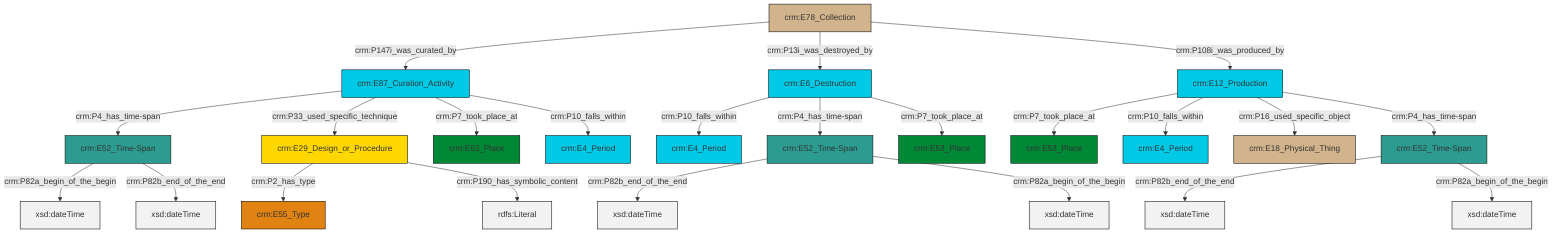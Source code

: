 graph TD
classDef Literal fill:#f2f2f2,stroke:#000000;
classDef CRM_Entity fill:#FFFFFF,stroke:#000000;
classDef Temporal_Entity fill:#00C9E6, stroke:#000000;
classDef Type fill:#E18312, stroke:#000000;
classDef Time-Span fill:#2C9C91, stroke:#000000;
classDef Appellation fill:#FFEB7F, stroke:#000000;
classDef Place fill:#008836, stroke:#000000;
classDef Persistent_Item fill:#B266B2, stroke:#000000;
classDef Conceptual_Object fill:#FFD700, stroke:#000000;
classDef Physical_Thing fill:#D2B48C, stroke:#000000;
classDef Actor fill:#f58aad, stroke:#000000;
classDef PC_Classes fill:#4ce600, stroke:#000000;
classDef Multi fill:#cccccc,stroke:#000000;

0["crm:E12_Production"]:::Temporal_Entity -->|crm:P7_took_place_at| 1["crm:E53_Place"]:::Place
2["crm:E29_Design_or_Procedure"]:::Conceptual_Object -->|crm:P2_has_type| 3["crm:E55_Type"]:::Type
6["crm:E87_Curation_Activity"]:::Temporal_Entity -->|crm:P4_has_time-span| 7["crm:E52_Time-Span"]:::Time-Span
14["crm:E6_Destruction"]:::Temporal_Entity -->|crm:P10_falls_within| 15["crm:E4_Period"]:::Temporal_Entity
0["crm:E12_Production"]:::Temporal_Entity -->|crm:P10_falls_within| 17["crm:E4_Period"]:::Temporal_Entity
14["crm:E6_Destruction"]:::Temporal_Entity -->|crm:P4_has_time-span| 18["crm:E52_Time-Span"]:::Time-Span
10["crm:E78_Collection"]:::Physical_Thing -->|crm:P147i_was_curated_by| 6["crm:E87_Curation_Activity"]:::Temporal_Entity
6["crm:E87_Curation_Activity"]:::Temporal_Entity -->|crm:P33_used_specific_technique| 2["crm:E29_Design_or_Procedure"]:::Conceptual_Object
0["crm:E12_Production"]:::Temporal_Entity -->|crm:P16_used_specific_object| 4["crm:E18_Physical_Thing"]:::Physical_Thing
18["crm:E52_Time-Span"]:::Time-Span -->|crm:P82b_end_of_the_end| 20[xsd:dateTime]:::Literal
21["crm:E52_Time-Span"]:::Time-Span -->|crm:P82b_end_of_the_end| 22[xsd:dateTime]:::Literal
21["crm:E52_Time-Span"]:::Time-Span -->|crm:P82a_begin_of_the_begin| 23[xsd:dateTime]:::Literal
18["crm:E52_Time-Span"]:::Time-Span -->|crm:P82a_begin_of_the_begin| 29[xsd:dateTime]:::Literal
10["crm:E78_Collection"]:::Physical_Thing -->|crm:P13i_was_destroyed_by| 14["crm:E6_Destruction"]:::Temporal_Entity
6["crm:E87_Curation_Activity"]:::Temporal_Entity -->|crm:P7_took_place_at| 8["crm:E53_Place"]:::Place
2["crm:E29_Design_or_Procedure"]:::Conceptual_Object -->|crm:P190_has_symbolic_content| 31[rdfs:Literal]:::Literal
14["crm:E6_Destruction"]:::Temporal_Entity -->|crm:P7_took_place_at| 32["crm:E53_Place"]:::Place
10["crm:E78_Collection"]:::Physical_Thing -->|crm:P108i_was_produced_by| 0["crm:E12_Production"]:::Temporal_Entity
7["crm:E52_Time-Span"]:::Time-Span -->|crm:P82a_begin_of_the_begin| 35[xsd:dateTime]:::Literal
0["crm:E12_Production"]:::Temporal_Entity -->|crm:P4_has_time-span| 21["crm:E52_Time-Span"]:::Time-Span
6["crm:E87_Curation_Activity"]:::Temporal_Entity -->|crm:P10_falls_within| 12["crm:E4_Period"]:::Temporal_Entity
7["crm:E52_Time-Span"]:::Time-Span -->|crm:P82b_end_of_the_end| 37[xsd:dateTime]:::Literal